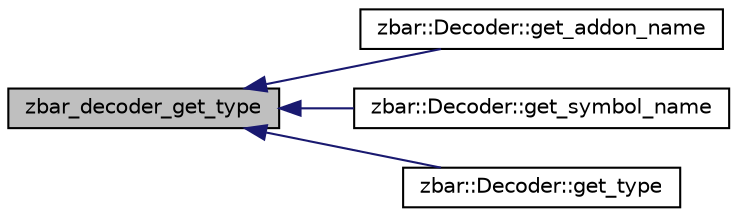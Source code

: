 digraph G
{
  edge [fontname="Helvetica",fontsize="10",labelfontname="Helvetica",labelfontsize="10"];
  node [fontname="Helvetica",fontsize="10",shape=record];
  rankdir=LR;
  Node1 [label="zbar_decoder_get_type",height=0.2,width=0.4,color="black", fillcolor="grey75", style="filled" fontcolor="black"];
  Node1 -> Node2 [dir=back,color="midnightblue",fontsize="10",style="solid"];
  Node2 [label="zbar::Decoder::get_addon_name",height=0.2,width=0.4,color="black", fillcolor="white", style="filled",URL="$classzbar_1_1_decoder.html#ac8e1a295f74e196cb2fc325702416ae8"];
  Node1 -> Node3 [dir=back,color="midnightblue",fontsize="10",style="solid"];
  Node3 [label="zbar::Decoder::get_symbol_name",height=0.2,width=0.4,color="black", fillcolor="white", style="filled",URL="$classzbar_1_1_decoder.html#a56b3393e16af78745c1f98bffebb73ce"];
  Node1 -> Node4 [dir=back,color="midnightblue",fontsize="10",style="solid"];
  Node4 [label="zbar::Decoder::get_type",height=0.2,width=0.4,color="black", fillcolor="white", style="filled",URL="$classzbar_1_1_decoder.html#ae5e3e2aff10af8031b2750f2a098f8b9"];
}
